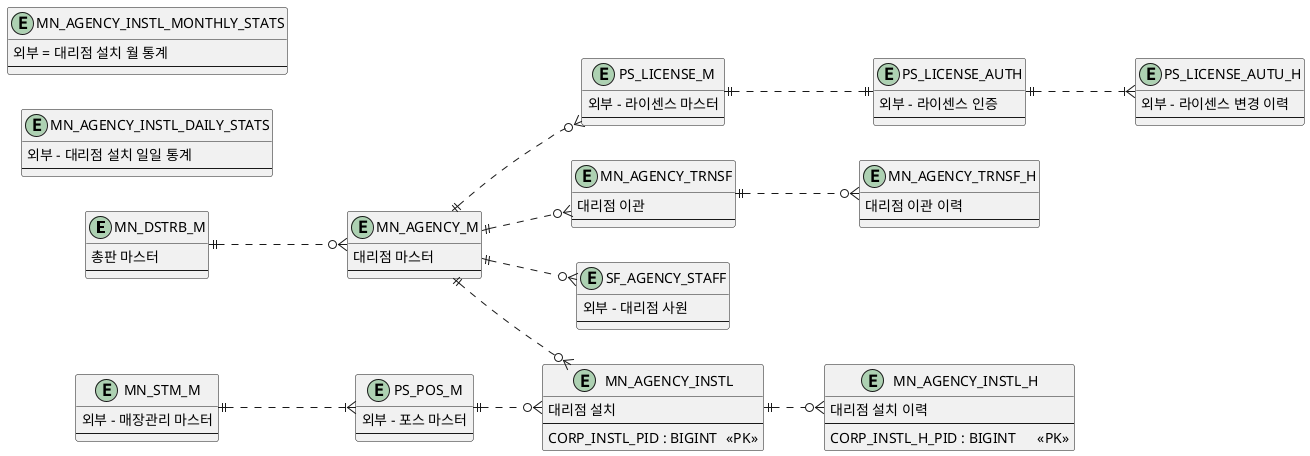 @startuml 

 left to right direction
entity "MN_DSTRB_M" as mnDstrbM {
	총판 마스터
	--
}

entity "MN_AGENCY_M" as mnAgencyM {
	대리점 마스터
	--
}

entity "MN_AGENCY_TRNSF" as mnAgencyTrnsf {
  대리점 이관
  --
}

entity "MN_AGENCY_TRNSF_H" as mnAgencyTrnsfH {
  대리점 이관 이력
  --
}

entity "MN_AGENCY_INSTL" as mnAgencyInstl {
  대리점 설치
  --
	CORP_INSTL_PID : BIGINT	 <<PK>>
}

entity "MN_AGENCY_INSTL_H" as mnAgencyInstlH {
  대리점 설치 이력
  --
	CORP_INSTL_H_PID : BIGINT	 <<PK>>
}

'========================================외부 도메인================================================
entity "SF_AGENCY_STAFF" as sfAgencyStaff {
   외부 - 대리점 사원
   --
  }

entity "MN_STM_M" as mnStmM {
  외부 - 매장관리 마스터
  --
}

entity "PS_POS_M" as psPosM {
  외부 - 포스 마스터
  --
 }

 entity "PS_LICENSE_M" as  psLicenseM {
   외부 - 라이센스 마스터
   --
  }

 entity "PS_LICENSE_AUTH" as  psLicenseAuth {
   외부 - 라이센스 인증
   --
  }

entity "PS_LICENSE_AUTU_H" as  psLicenseAuthH {
   외부 - 라이센스 변경 이력
   --
  }

  entity "MN_AGENCY_INSTL_DAILY_STATS" as mnAgencyInstlDailyStats {
  	외부 - 대리점 설치 일일 통계
  	--
  }

  entity "MN_AGENCY_INSTL_MONTHLY_STATS" as mnAgencyInstlMonthlyStats {
  	외부 = 대리점 설치 월 통계
  	--
  }


'========================================ERD DIAGRAM===============================================
mnDstrbM ||..o{ mnAgencyM
mnAgencyM ||..o{ mnAgencyTrnsf
mnAgencyTrnsf ||..o{ mnAgencyTrnsfH
mnAgencyM ||..o{ mnAgencyInstl
mnAgencyInstl ||..o{ mnAgencyInstlH

mnAgencyM ||..o{ psLicenseM
psPosM ||..o{ mnAgencyInstl
mnStmM ||..|{ psPosM

psLicenseM ||..|| psLicenseAuth
psLicenseAuth ||..|{ psLicenseAuthH
mnAgencyM ||..o{ sfAgencyStaff



@enduml